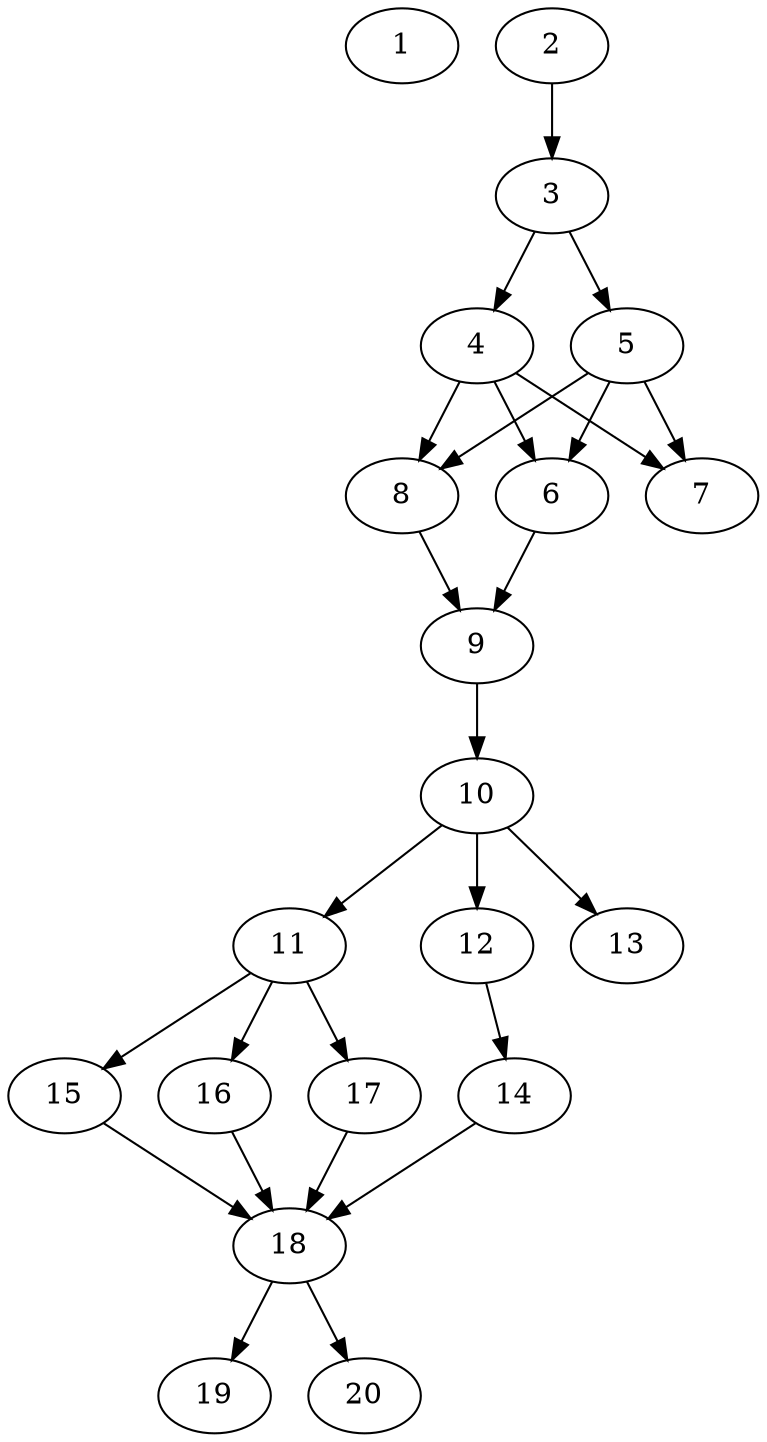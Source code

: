 // DAG automatically generated by daggen at Tue Aug  6 16:20:30 2019
// ./daggen --dot -n 20 --ccr 0.3 --fat 0.4 --regular 0.5 --density 0.8 --mindata 5242880 --maxdata 52428800 
digraph G {
  1 [size="95392427", alpha="0.05", expect_size="28617728"] 
  2 [size="147415040", alpha="0.07", expect_size="44224512"] 
  2 -> 3 [size ="44224512"]
  3 [size="100969813", alpha="0.06", expect_size="30290944"] 
  3 -> 4 [size ="30290944"]
  3 -> 5 [size ="30290944"]
  4 [size="114336427", alpha="0.03", expect_size="34300928"] 
  4 -> 6 [size ="34300928"]
  4 -> 7 [size ="34300928"]
  4 -> 8 [size ="34300928"]
  5 [size="22592853", alpha="0.15", expect_size="6777856"] 
  5 -> 6 [size ="6777856"]
  5 -> 7 [size ="6777856"]
  5 -> 8 [size ="6777856"]
  6 [size="56149333", alpha="0.03", expect_size="16844800"] 
  6 -> 9 [size ="16844800"]
  7 [size="164908373", alpha="0.08", expect_size="49472512"] 
  8 [size="69778773", alpha="0.11", expect_size="20933632"] 
  8 -> 9 [size ="20933632"]
  9 [size="165894827", alpha="0.13", expect_size="49768448"] 
  9 -> 10 [size ="49768448"]
  10 [size="133461333", alpha="0.15", expect_size="40038400"] 
  10 -> 11 [size ="40038400"]
  10 -> 12 [size ="40038400"]
  10 -> 13 [size ="40038400"]
  11 [size="50530987", alpha="0.10", expect_size="15159296"] 
  11 -> 15 [size ="15159296"]
  11 -> 16 [size ="15159296"]
  11 -> 17 [size ="15159296"]
  12 [size="88255147", alpha="0.02", expect_size="26476544"] 
  12 -> 14 [size ="26476544"]
  13 [size="139492693", alpha="0.03", expect_size="41847808"] 
  14 [size="28607147", alpha="0.18", expect_size="8582144"] 
  14 -> 18 [size ="8582144"]
  15 [size="55773867", alpha="0.04", expect_size="16732160"] 
  15 -> 18 [size ="16732160"]
  16 [size="173984427", alpha="0.11", expect_size="52195328"] 
  16 -> 18 [size ="52195328"]
  17 [size="43110400", alpha="0.18", expect_size="12933120"] 
  17 -> 18 [size ="12933120"]
  18 [size="103888213", alpha="0.06", expect_size="31166464"] 
  18 -> 19 [size ="31166464"]
  18 -> 20 [size ="31166464"]
  19 [size="33713493", alpha="0.16", expect_size="10114048"] 
  20 [size="134850560", alpha="0.04", expect_size="40455168"] 
}
